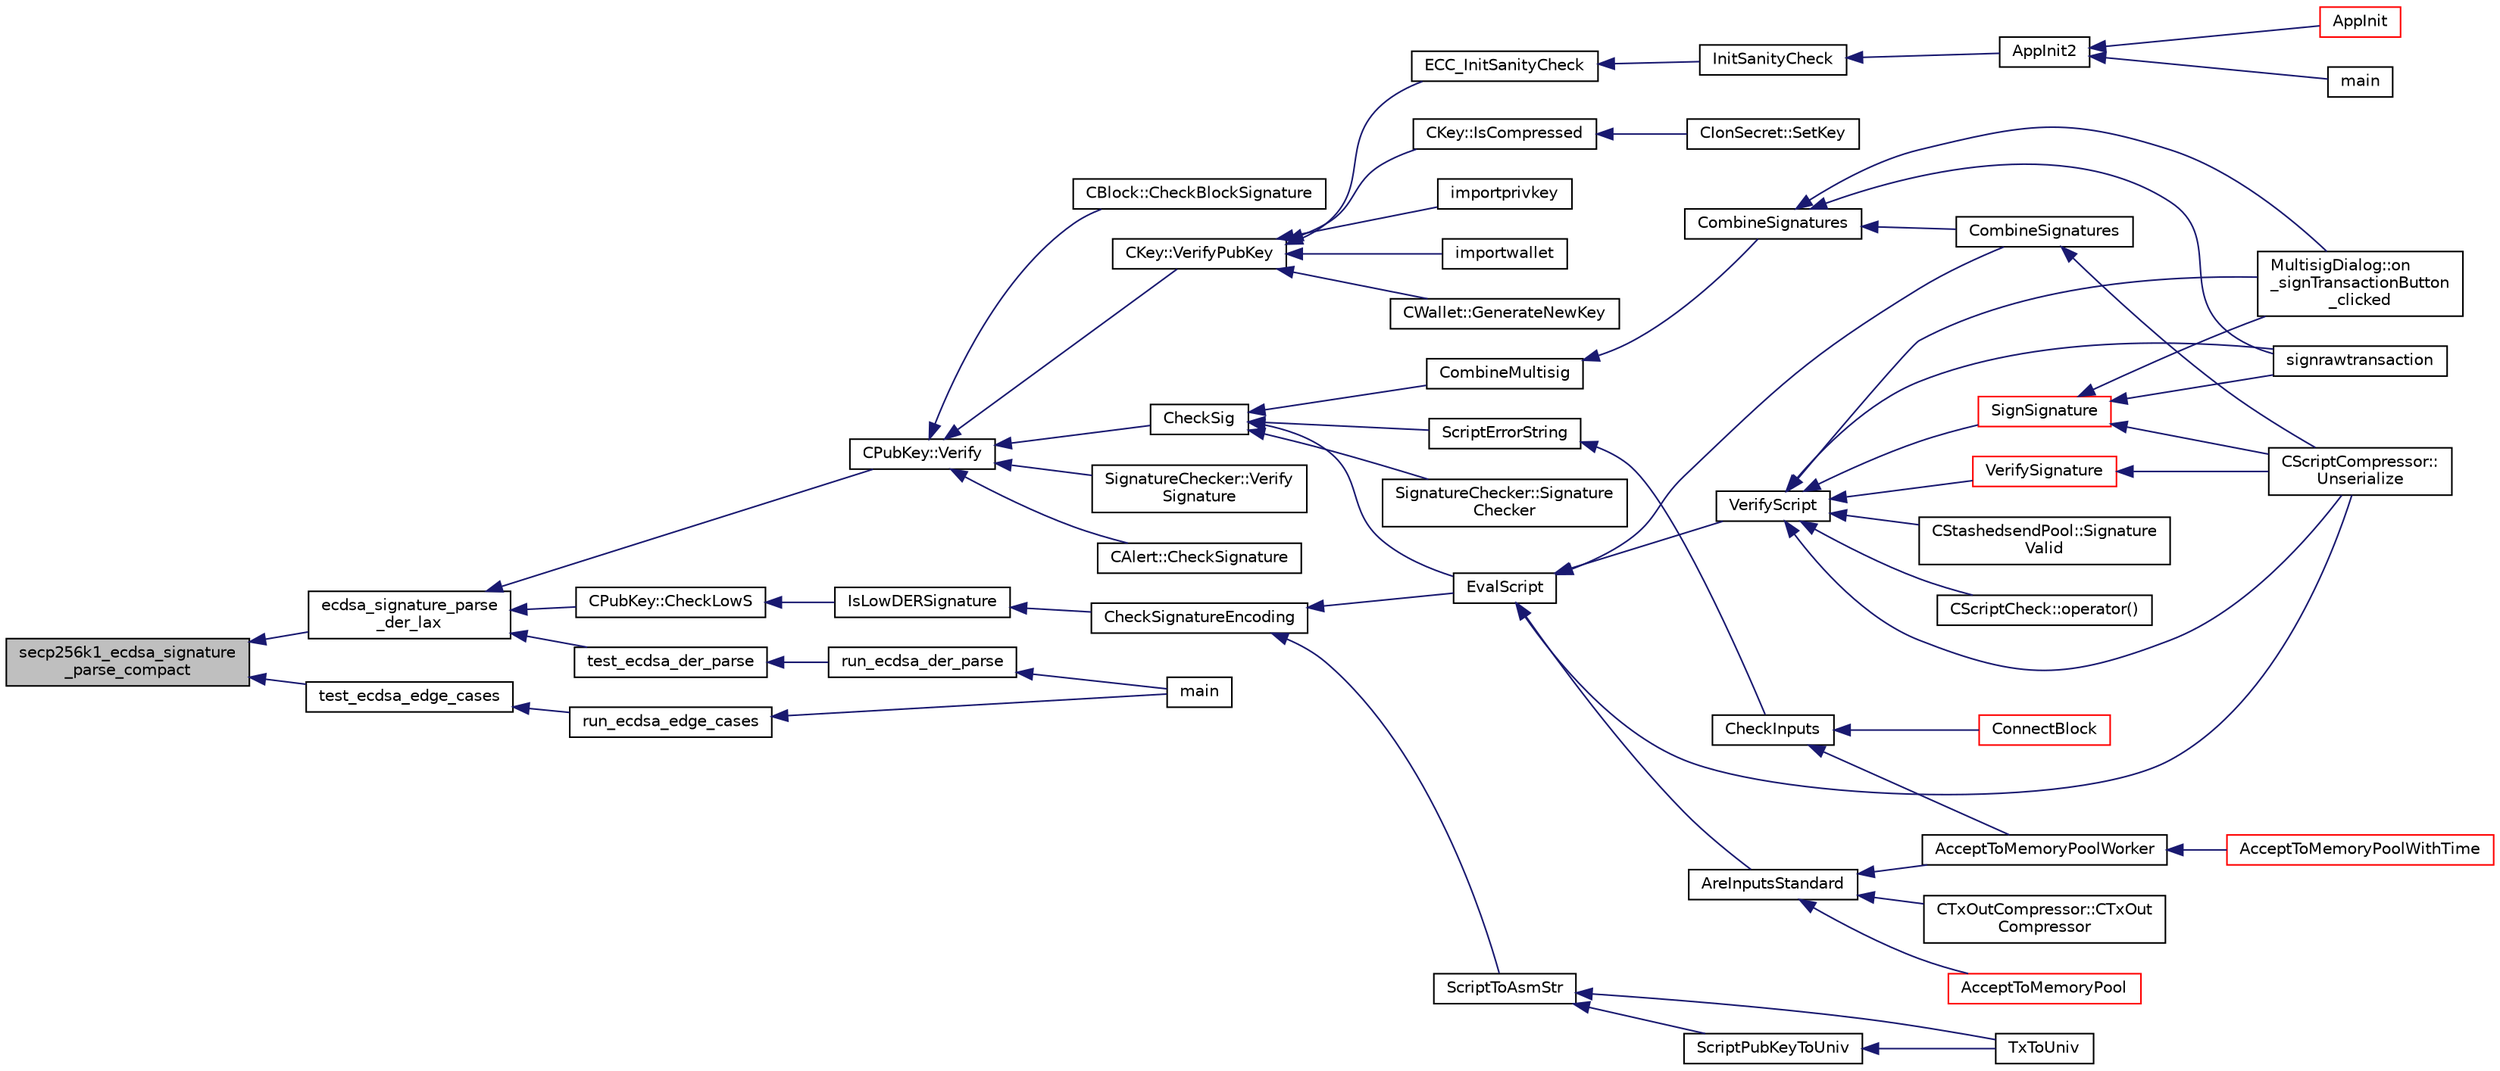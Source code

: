 digraph "secp256k1_ecdsa_signature_parse_compact"
{
  edge [fontname="Helvetica",fontsize="10",labelfontname="Helvetica",labelfontsize="10"];
  node [fontname="Helvetica",fontsize="10",shape=record];
  rankdir="LR";
  Node1070 [label="secp256k1_ecdsa_signature\l_parse_compact",height=0.2,width=0.4,color="black", fillcolor="grey75", style="filled", fontcolor="black"];
  Node1070 -> Node1071 [dir="back",color="midnightblue",fontsize="10",style="solid",fontname="Helvetica"];
  Node1071 [label="ecdsa_signature_parse\l_der_lax",height=0.2,width=0.4,color="black", fillcolor="white", style="filled",URL="$da/d8e/pubkey_8cpp.html#acd68762de13ffb2c909fcf12acfea0fd",tooltip="This function is taken from the libsecp256k1 distribution and implements DER parsing for ECDSA signat..."];
  Node1071 -> Node1072 [dir="back",color="midnightblue",fontsize="10",style="solid",fontname="Helvetica"];
  Node1072 [label="CPubKey::Verify",height=0.2,width=0.4,color="black", fillcolor="white", style="filled",URL="$da/d4e/class_c_pub_key.html#a5b3fef213b227394ca9d0a1e3baa957e"];
  Node1072 -> Node1073 [dir="back",color="midnightblue",fontsize="10",style="solid",fontname="Helvetica"];
  Node1073 [label="CAlert::CheckSignature",height=0.2,width=0.4,color="black", fillcolor="white", style="filled",URL="$db/dff/class_c_alert.html#a862d9fb7ebdfc0483b30862d2a75d527"];
  Node1072 -> Node1074 [dir="back",color="midnightblue",fontsize="10",style="solid",fontname="Helvetica"];
  Node1074 [label="CKey::VerifyPubKey",height=0.2,width=0.4,color="black", fillcolor="white", style="filled",URL="$d2/d63/class_c_key.html#ac53425b8d0f89067bce781c485101b20",tooltip="Verify thoroughly whether a private key and a public key match. "];
  Node1074 -> Node1075 [dir="back",color="midnightblue",fontsize="10",style="solid",fontname="Helvetica"];
  Node1075 [label="ECC_InitSanityCheck",height=0.2,width=0.4,color="black", fillcolor="white", style="filled",URL="$de/de5/key_8h.html#a55cc40f04bf887c1000667caccb0684a",tooltip="Check that required EC support is available at runtime. "];
  Node1075 -> Node1076 [dir="back",color="midnightblue",fontsize="10",style="solid",fontname="Helvetica"];
  Node1076 [label="InitSanityCheck",height=0.2,width=0.4,color="black", fillcolor="white", style="filled",URL="$d0/dc9/init_8cpp.html#a878797b40fb8eb0d7f330a41d7742d11",tooltip="Sanity checks Ensure that Ion is running in a usable environment with all necessary library support..."];
  Node1076 -> Node1077 [dir="back",color="midnightblue",fontsize="10",style="solid",fontname="Helvetica"];
  Node1077 [label="AppInit2",height=0.2,width=0.4,color="black", fillcolor="white", style="filled",URL="$d8/dc0/init_8h.html#a1a4c1bfbf6ba1db77e988b89b9cadfd3",tooltip="Initialize ion. "];
  Node1077 -> Node1078 [dir="back",color="midnightblue",fontsize="10",style="solid",fontname="Helvetica"];
  Node1078 [label="AppInit",height=0.2,width=0.4,color="red", fillcolor="white", style="filled",URL="$d4/d35/iond_8cpp.html#ac59316b767e6984e1285f0531275286b"];
  Node1077 -> Node1080 [dir="back",color="midnightblue",fontsize="10",style="solid",fontname="Helvetica"];
  Node1080 [label="main",height=0.2,width=0.4,color="black", fillcolor="white", style="filled",URL="$d5/d2d/ion_8cpp.html#a0ddf1224851353fc92bfbff6f499fa97"];
  Node1074 -> Node1081 [dir="back",color="midnightblue",fontsize="10",style="solid",fontname="Helvetica"];
  Node1081 [label="CKey::IsCompressed",height=0.2,width=0.4,color="black", fillcolor="white", style="filled",URL="$d2/d63/class_c_key.html#a96b017433a65335775cf3807d73f85ce"];
  Node1081 -> Node1082 [dir="back",color="midnightblue",fontsize="10",style="solid",fontname="Helvetica"];
  Node1082 [label="CIonSecret::SetKey",height=0.2,width=0.4,color="black", fillcolor="white", style="filled",URL="$d3/d88/class_c_ion_secret.html#af28cc32f79cc793418e810e8ae12e25e"];
  Node1074 -> Node1083 [dir="back",color="midnightblue",fontsize="10",style="solid",fontname="Helvetica"];
  Node1083 [label="importprivkey",height=0.2,width=0.4,color="black", fillcolor="white", style="filled",URL="$dc/dbf/rpcdump_8cpp.html#a3a6fdb974fce01220a895393d444e981"];
  Node1074 -> Node1084 [dir="back",color="midnightblue",fontsize="10",style="solid",fontname="Helvetica"];
  Node1084 [label="importwallet",height=0.2,width=0.4,color="black", fillcolor="white", style="filled",URL="$dc/dbf/rpcdump_8cpp.html#a2566d5c9dd1938b74e70398cdb3ac5c1"];
  Node1074 -> Node1085 [dir="back",color="midnightblue",fontsize="10",style="solid",fontname="Helvetica"];
  Node1085 [label="CWallet::GenerateNewKey",height=0.2,width=0.4,color="black", fillcolor="white", style="filled",URL="$d2/de5/class_c_wallet.html#a061fe7f54f80ec40f856b3e6365c2f4a"];
  Node1072 -> Node1086 [dir="back",color="midnightblue",fontsize="10",style="solid",fontname="Helvetica"];
  Node1086 [label="CBlock::CheckBlockSignature",height=0.2,width=0.4,color="black", fillcolor="white", style="filled",URL="$d3/d51/class_c_block.html#a2ff0deeda85c23cde1a78365d6fc6c2c"];
  Node1072 -> Node1087 [dir="back",color="midnightblue",fontsize="10",style="solid",fontname="Helvetica"];
  Node1087 [label="CheckSig",height=0.2,width=0.4,color="black", fillcolor="white", style="filled",URL="$dd/d0f/script_8cpp.html#af1a7eb0123f11ad1154249f4a4c1a9d1"];
  Node1087 -> Node1088 [dir="back",color="midnightblue",fontsize="10",style="solid",fontname="Helvetica"];
  Node1088 [label="ScriptErrorString",height=0.2,width=0.4,color="black", fillcolor="white", style="filled",URL="$de/d7f/script_8h.html#a5a9f070c3285c528226eef27820d9aa9"];
  Node1088 -> Node1089 [dir="back",color="midnightblue",fontsize="10",style="solid",fontname="Helvetica"];
  Node1089 [label="CheckInputs",height=0.2,width=0.4,color="black", fillcolor="white", style="filled",URL="$dd/d7d/validation_8cpp.html#a48897c72856156ef5606fc27fe1954f3",tooltip="Check whether all inputs of this transaction are valid (no double spends, scripts & sigs..."];
  Node1089 -> Node1090 [dir="back",color="midnightblue",fontsize="10",style="solid",fontname="Helvetica"];
  Node1090 [label="AcceptToMemoryPoolWorker",height=0.2,width=0.4,color="black", fillcolor="white", style="filled",URL="$dd/d7d/validation_8cpp.html#a274b0623037c72315662a07ecf760176"];
  Node1090 -> Node1091 [dir="back",color="midnightblue",fontsize="10",style="solid",fontname="Helvetica"];
  Node1091 [label="AcceptToMemoryPoolWithTime",height=0.2,width=0.4,color="red", fillcolor="white", style="filled",URL="$dd/d7d/validation_8cpp.html#a7e5d2eb678cdda338b2dc803a2d4999f",tooltip="(try to) add transaction to memory pool with a specified acceptance time "];
  Node1089 -> Node1101 [dir="back",color="midnightblue",fontsize="10",style="solid",fontname="Helvetica"];
  Node1101 [label="ConnectBlock",height=0.2,width=0.4,color="red", fillcolor="white", style="filled",URL="$dd/d7d/validation_8cpp.html#afafbb35ee38b98e832fcb8b159942055",tooltip="Apply the effects of this block (with given index) on the UTXO set represented by coins..."];
  Node1087 -> Node1117 [dir="back",color="midnightblue",fontsize="10",style="solid",fontname="Helvetica"];
  Node1117 [label="EvalScript",height=0.2,width=0.4,color="black", fillcolor="white", style="filled",URL="$de/d7f/script_8h.html#a7f55c113b0164f50f214d94996b6b02a"];
  Node1117 -> Node1118 [dir="back",color="midnightblue",fontsize="10",style="solid",fontname="Helvetica"];
  Node1118 [label="AreInputsStandard",height=0.2,width=0.4,color="black", fillcolor="white", style="filled",URL="$d4/dbf/main_8h.html#a29901e539b487e09c90ff90c7560bd9d",tooltip="Check for standard transaction types. "];
  Node1118 -> Node1119 [dir="back",color="midnightblue",fontsize="10",style="solid",fontname="Helvetica"];
  Node1119 [label="AcceptToMemoryPool",height=0.2,width=0.4,color="red", fillcolor="white", style="filled",URL="$d4/dbf/main_8h.html#addea0e425b693b4c1be712c3ead94568",tooltip="(try to) add transaction to memory pool "];
  Node1118 -> Node1191 [dir="back",color="midnightblue",fontsize="10",style="solid",fontname="Helvetica"];
  Node1191 [label="CTxOutCompressor::CTxOut\lCompressor",height=0.2,width=0.4,color="black", fillcolor="white", style="filled",URL="$d9/d8d/class_c_tx_out_compressor.html#a38ef1033989cd003de65598620d15cea"];
  Node1118 -> Node1090 [dir="back",color="midnightblue",fontsize="10",style="solid",fontname="Helvetica"];
  Node1117 -> Node1192 [dir="back",color="midnightblue",fontsize="10",style="solid",fontname="Helvetica"];
  Node1192 [label="VerifyScript",height=0.2,width=0.4,color="black", fillcolor="white", style="filled",URL="$de/d7f/script_8h.html#a995f521b6ca4a8bfbd02d4cfe226feb6"];
  Node1192 -> Node1193 [dir="back",color="midnightblue",fontsize="10",style="solid",fontname="Helvetica"];
  Node1193 [label="MultisigDialog::on\l_signTransactionButton\l_clicked",height=0.2,width=0.4,color="black", fillcolor="white", style="filled",URL="$d4/df4/class_multisig_dialog.html#ad277ce76887dfbbec511486d3c1d2bc4"];
  Node1192 -> Node1194 [dir="back",color="midnightblue",fontsize="10",style="solid",fontname="Helvetica"];
  Node1194 [label="signrawtransaction",height=0.2,width=0.4,color="black", fillcolor="white", style="filled",URL="$dc/da8/rpcrawtransaction_8cpp.html#aa0d151e35c0ad5ec82df451a833aeadb"];
  Node1192 -> Node1195 [dir="back",color="midnightblue",fontsize="10",style="solid",fontname="Helvetica"];
  Node1195 [label="SignSignature",height=0.2,width=0.4,color="red", fillcolor="white", style="filled",URL="$de/d7f/script_8h.html#aca7dc730fd42e706b2c912ba32b65a36"];
  Node1195 -> Node1193 [dir="back",color="midnightblue",fontsize="10",style="solid",fontname="Helvetica"];
  Node1195 -> Node1194 [dir="back",color="midnightblue",fontsize="10",style="solid",fontname="Helvetica"];
  Node1195 -> Node1197 [dir="back",color="midnightblue",fontsize="10",style="solid",fontname="Helvetica"];
  Node1197 [label="CScriptCompressor::\lUnserialize",height=0.2,width=0.4,color="black", fillcolor="white", style="filled",URL="$d3/dfb/class_c_script_compressor.html#a016fa6e3d2735d95fcf773271da073d5"];
  Node1192 -> Node1212 [dir="back",color="midnightblue",fontsize="10",style="solid",fontname="Helvetica"];
  Node1212 [label="VerifySignature",height=0.2,width=0.4,color="red", fillcolor="white", style="filled",URL="$de/d7f/script_8h.html#a3bebacccf5ed6d80e80889b65830f893"];
  Node1212 -> Node1197 [dir="back",color="midnightblue",fontsize="10",style="solid",fontname="Helvetica"];
  Node1192 -> Node1197 [dir="back",color="midnightblue",fontsize="10",style="solid",fontname="Helvetica"];
  Node1192 -> Node1251 [dir="back",color="midnightblue",fontsize="10",style="solid",fontname="Helvetica"];
  Node1251 [label="CStashedsendPool::Signature\lValid",height=0.2,width=0.4,color="black", fillcolor="white", style="filled",URL="$dd/d8a/class_c_stashedsend_pool.html#aac0148eb0e63ce636545a18522f7f59b",tooltip="Check to make sure a signature matches an input in the pool. "];
  Node1192 -> Node1252 [dir="back",color="midnightblue",fontsize="10",style="solid",fontname="Helvetica"];
  Node1252 [label="CScriptCheck::operator()",height=0.2,width=0.4,color="black", fillcolor="white", style="filled",URL="$df/d12/class_c_script_check.html#a108d4c713338308be3867ed4e65b80c5"];
  Node1117 -> Node1253 [dir="back",color="midnightblue",fontsize="10",style="solid",fontname="Helvetica"];
  Node1253 [label="CombineSignatures",height=0.2,width=0.4,color="black", fillcolor="white", style="filled",URL="$de/d7f/script_8h.html#af2e061fe8f5ec7708f28db4628ff5c10"];
  Node1253 -> Node1197 [dir="back",color="midnightblue",fontsize="10",style="solid",fontname="Helvetica"];
  Node1117 -> Node1197 [dir="back",color="midnightblue",fontsize="10",style="solid",fontname="Helvetica"];
  Node1087 -> Node1254 [dir="back",color="midnightblue",fontsize="10",style="solid",fontname="Helvetica"];
  Node1254 [label="CombineMultisig",height=0.2,width=0.4,color="black", fillcolor="white", style="filled",URL="$dd/d0f/script_8cpp.html#a1d62cd216f093d9e80a7e34d8b866021"];
  Node1254 -> Node1255 [dir="back",color="midnightblue",fontsize="10",style="solid",fontname="Helvetica"];
  Node1255 [label="CombineSignatures",height=0.2,width=0.4,color="black", fillcolor="white", style="filled",URL="$dd/d0f/script_8cpp.html#a79ba74edb86e8e00eef84202dd5dea43"];
  Node1255 -> Node1193 [dir="back",color="midnightblue",fontsize="10",style="solid",fontname="Helvetica"];
  Node1255 -> Node1194 [dir="back",color="midnightblue",fontsize="10",style="solid",fontname="Helvetica"];
  Node1255 -> Node1253 [dir="back",color="midnightblue",fontsize="10",style="solid",fontname="Helvetica"];
  Node1087 -> Node1256 [dir="back",color="midnightblue",fontsize="10",style="solid",fontname="Helvetica"];
  Node1256 [label="SignatureChecker::Signature\lChecker",height=0.2,width=0.4,color="black", fillcolor="white", style="filled",URL="$da/d89/class_signature_checker.html#a698e6832345449c494a12960f173d6a1"];
  Node1072 -> Node1257 [dir="back",color="midnightblue",fontsize="10",style="solid",fontname="Helvetica"];
  Node1257 [label="SignatureChecker::Verify\lSignature",height=0.2,width=0.4,color="black", fillcolor="white", style="filled",URL="$da/d89/class_signature_checker.html#aa1f885f5d1c0299de96e3f1a12f6a9e7"];
  Node1071 -> Node1258 [dir="back",color="midnightblue",fontsize="10",style="solid",fontname="Helvetica"];
  Node1258 [label="CPubKey::CheckLowS",height=0.2,width=0.4,color="black", fillcolor="white", style="filled",URL="$da/d4e/class_c_pub_key.html#a4ada230ef593456ef9088c28fd5ca34e",tooltip="Check whether a signature is normalized (lower-S). "];
  Node1258 -> Node1259 [dir="back",color="midnightblue",fontsize="10",style="solid",fontname="Helvetica"];
  Node1259 [label="IsLowDERSignature",height=0.2,width=0.4,color="black", fillcolor="white", style="filled",URL="$dd/d0f/script_8cpp.html#a0fd00c3aff80aafc124933b1c789c660"];
  Node1259 -> Node1260 [dir="back",color="midnightblue",fontsize="10",style="solid",fontname="Helvetica"];
  Node1260 [label="CheckSignatureEncoding",height=0.2,width=0.4,color="black", fillcolor="white", style="filled",URL="$dd/d0f/script_8cpp.html#a12d14b6b219e70fe8e9a34cf6ea29c7c"];
  Node1260 -> Node1261 [dir="back",color="midnightblue",fontsize="10",style="solid",fontname="Helvetica"];
  Node1261 [label="ScriptToAsmStr",height=0.2,width=0.4,color="black", fillcolor="white", style="filled",URL="$d5/d2e/core__write_8cpp.html#a97f55ea967c54b81091af210145b128b",tooltip="Create the assembly string representation of a CScript object. "];
  Node1261 -> Node1262 [dir="back",color="midnightblue",fontsize="10",style="solid",fontname="Helvetica"];
  Node1262 [label="ScriptPubKeyToUniv",height=0.2,width=0.4,color="black", fillcolor="white", style="filled",URL="$d5/d2e/core__write_8cpp.html#a4a51bf7268adbdcd58e7af445ea4db61"];
  Node1262 -> Node1263 [dir="back",color="midnightblue",fontsize="10",style="solid",fontname="Helvetica"];
  Node1263 [label="TxToUniv",height=0.2,width=0.4,color="black", fillcolor="white", style="filled",URL="$d5/d2e/core__write_8cpp.html#aeb901ca565e3df0e3bc0c9863ad8f53a"];
  Node1261 -> Node1263 [dir="back",color="midnightblue",fontsize="10",style="solid",fontname="Helvetica"];
  Node1260 -> Node1117 [dir="back",color="midnightblue",fontsize="10",style="solid",fontname="Helvetica"];
  Node1071 -> Node1264 [dir="back",color="midnightblue",fontsize="10",style="solid",fontname="Helvetica"];
  Node1264 [label="test_ecdsa_der_parse",height=0.2,width=0.4,color="black", fillcolor="white", style="filled",URL="$d5/d7f/tests_8c.html#a1cb741ffd2cea46124f7abc2c506717a"];
  Node1264 -> Node1265 [dir="back",color="midnightblue",fontsize="10",style="solid",fontname="Helvetica"];
  Node1265 [label="run_ecdsa_der_parse",height=0.2,width=0.4,color="black", fillcolor="white", style="filled",URL="$d5/d7f/tests_8c.html#aed8d29b89e89ae8bf370483684b1f7d2"];
  Node1265 -> Node1266 [dir="back",color="midnightblue",fontsize="10",style="solid",fontname="Helvetica"];
  Node1266 [label="main",height=0.2,width=0.4,color="black", fillcolor="white", style="filled",URL="$d5/d7f/tests_8c.html#a3c04138a5bfe5d72780bb7e82a18e627"];
  Node1070 -> Node1267 [dir="back",color="midnightblue",fontsize="10",style="solid",fontname="Helvetica"];
  Node1267 [label="test_ecdsa_edge_cases",height=0.2,width=0.4,color="black", fillcolor="white", style="filled",URL="$d5/d7f/tests_8c.html#abbcb27d1eb13654db9b2e281ffce021e"];
  Node1267 -> Node1268 [dir="back",color="midnightblue",fontsize="10",style="solid",fontname="Helvetica"];
  Node1268 [label="run_ecdsa_edge_cases",height=0.2,width=0.4,color="black", fillcolor="white", style="filled",URL="$d5/d7f/tests_8c.html#ad6c8109b62ea1d0ed1b382678a2a08b1"];
  Node1268 -> Node1266 [dir="back",color="midnightblue",fontsize="10",style="solid",fontname="Helvetica"];
}
